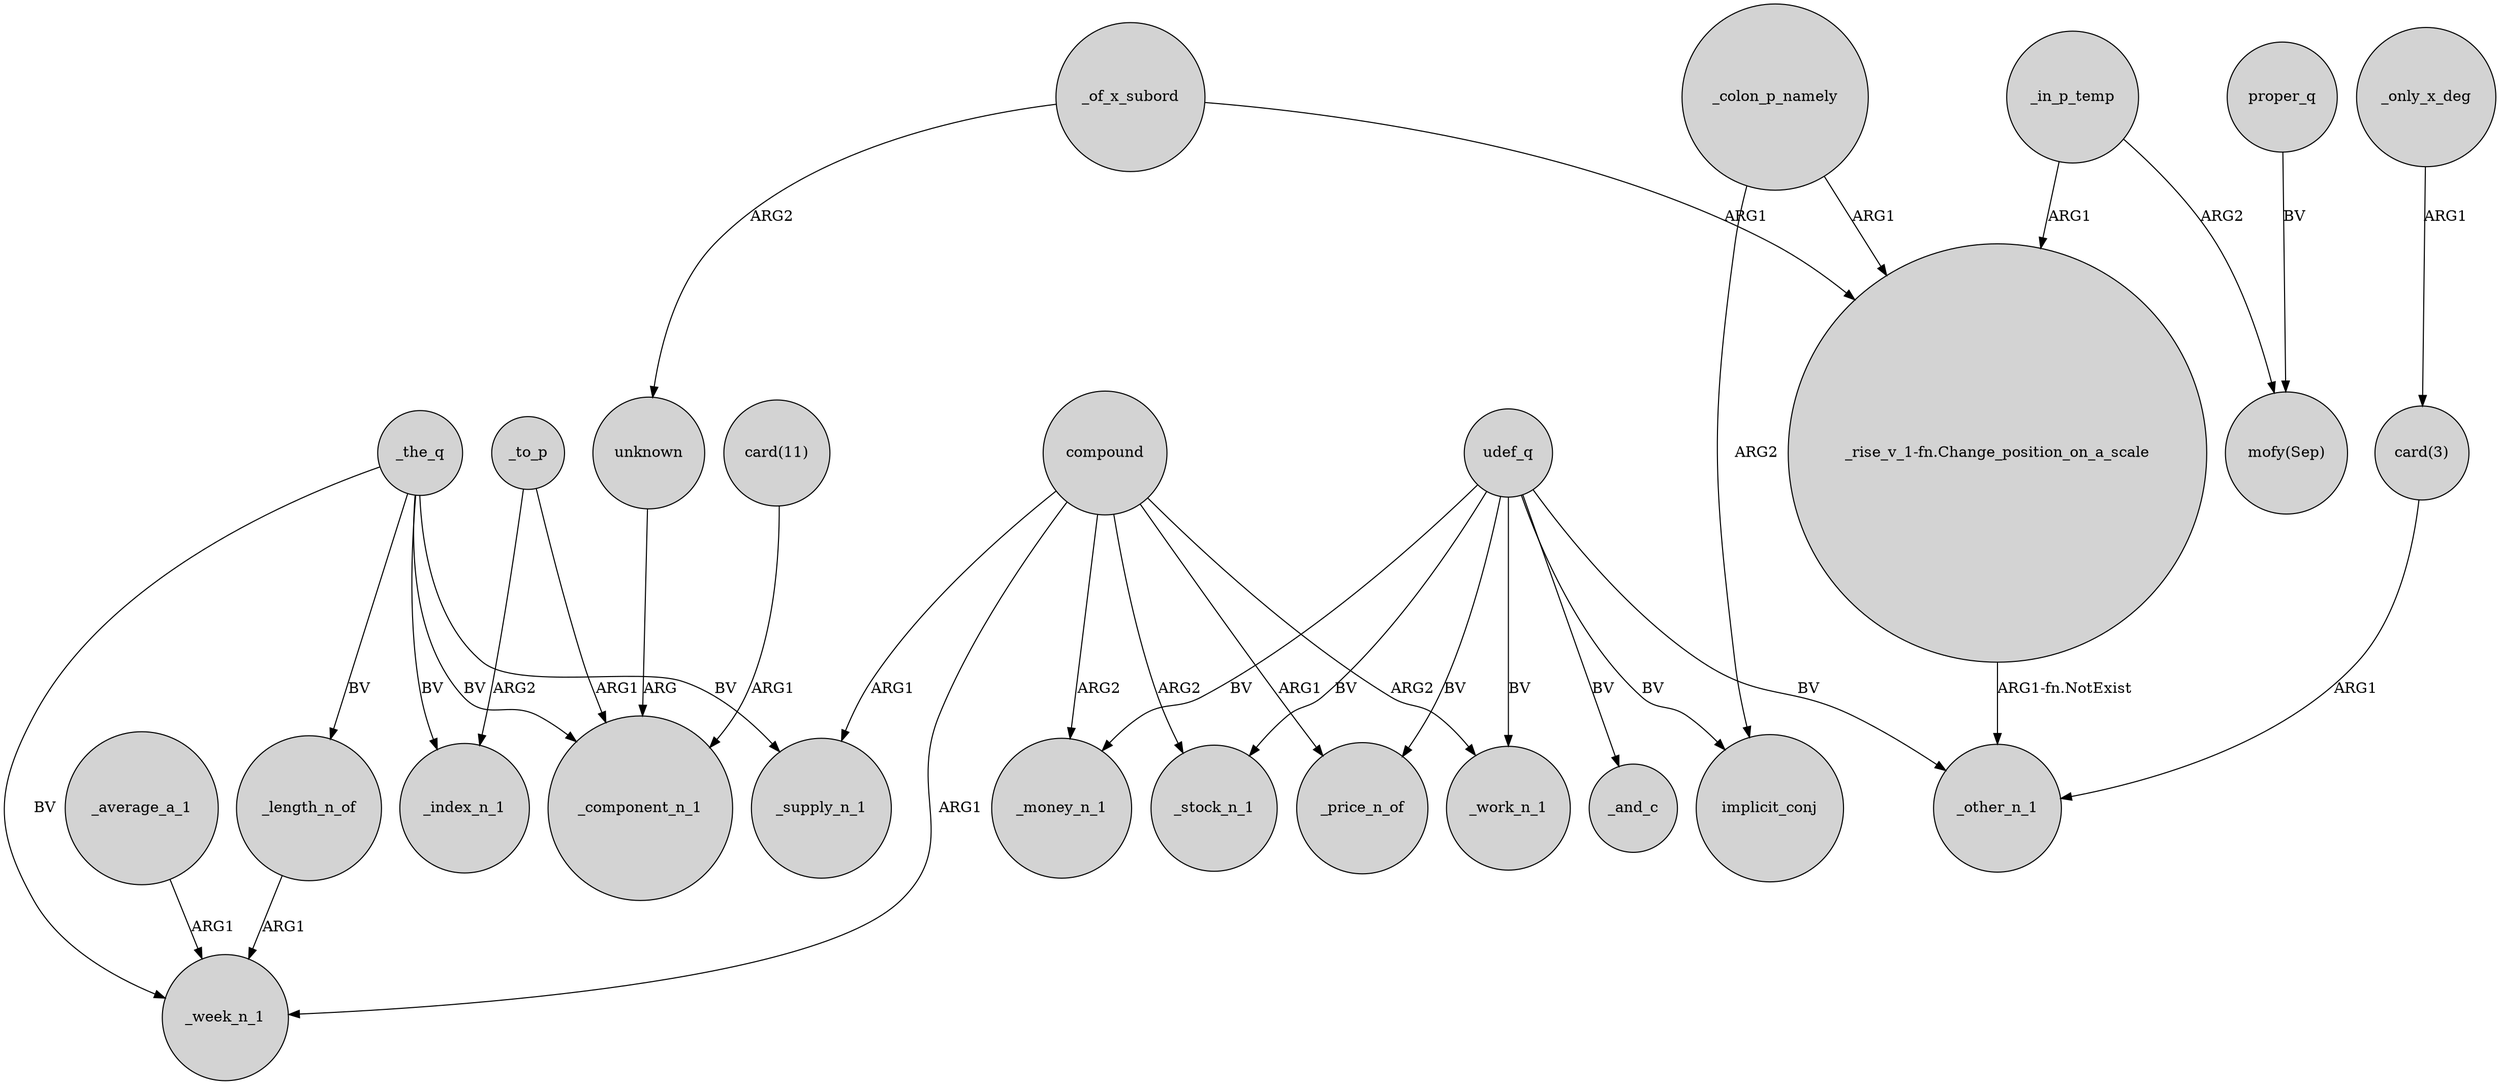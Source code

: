 digraph {
	node [shape=circle style=filled]
	udef_q -> _money_n_1 [label=BV]
	_average_a_1 -> _week_n_1 [label=ARG1]
	udef_q -> _price_n_of [label=BV]
	compound -> _week_n_1 [label=ARG1]
	_the_q -> _component_n_1 [label=BV]
	_the_q -> _length_n_of [label=BV]
	_to_p -> _index_n_1 [label=ARG2]
	compound -> _work_n_1 [label=ARG2]
	proper_q -> "mofy(Sep)" [label=BV]
	_only_x_deg -> "card(3)" [label=ARG1]
	_length_n_of -> _week_n_1 [label=ARG1]
	udef_q -> implicit_conj [label=BV]
	_colon_p_namely -> "_rise_v_1-fn.Change_position_on_a_scale" [label=ARG1]
	unknown -> _component_n_1 [label=ARG]
	udef_q -> _other_n_1 [label=BV]
	compound -> _stock_n_1 [label=ARG2]
	udef_q -> _stock_n_1 [label=BV]
	_the_q -> _supply_n_1 [label=BV]
	compound -> _money_n_1 [label=ARG2]
	_the_q -> _week_n_1 [label=BV]
	compound -> _supply_n_1 [label=ARG1]
	"_rise_v_1-fn.Change_position_on_a_scale" -> _other_n_1 [label="ARG1-fn.NotExist"]
	_of_x_subord -> "_rise_v_1-fn.Change_position_on_a_scale" [label=ARG1]
	_the_q -> _index_n_1 [label=BV]
	"card(11)" -> _component_n_1 [label=ARG1]
	"card(3)" -> _other_n_1 [label=ARG1]
	_colon_p_namely -> implicit_conj [label=ARG2]
	compound -> _price_n_of [label=ARG1]
	udef_q -> _and_c [label=BV]
	_of_x_subord -> unknown [label=ARG2]
	_in_p_temp -> "_rise_v_1-fn.Change_position_on_a_scale" [label=ARG1]
	_in_p_temp -> "mofy(Sep)" [label=ARG2]
	_to_p -> _component_n_1 [label=ARG1]
	udef_q -> _work_n_1 [label=BV]
}
